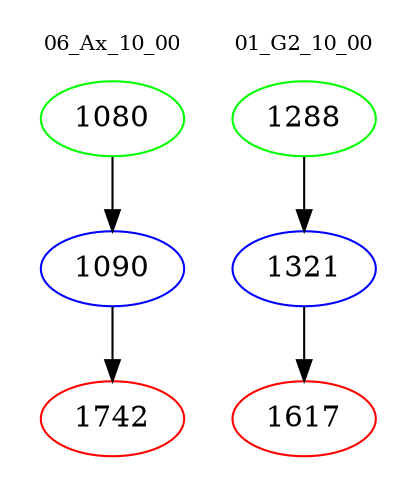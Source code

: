 digraph{
subgraph cluster_0 {
color = white
label = "06_Ax_10_00";
fontsize=10;
T0_1080 [label="1080", color="green"]
T0_1080 -> T0_1090 [color="black"]
T0_1090 [label="1090", color="blue"]
T0_1090 -> T0_1742 [color="black"]
T0_1742 [label="1742", color="red"]
}
subgraph cluster_1 {
color = white
label = "01_G2_10_00";
fontsize=10;
T1_1288 [label="1288", color="green"]
T1_1288 -> T1_1321 [color="black"]
T1_1321 [label="1321", color="blue"]
T1_1321 -> T1_1617 [color="black"]
T1_1617 [label="1617", color="red"]
}
}
